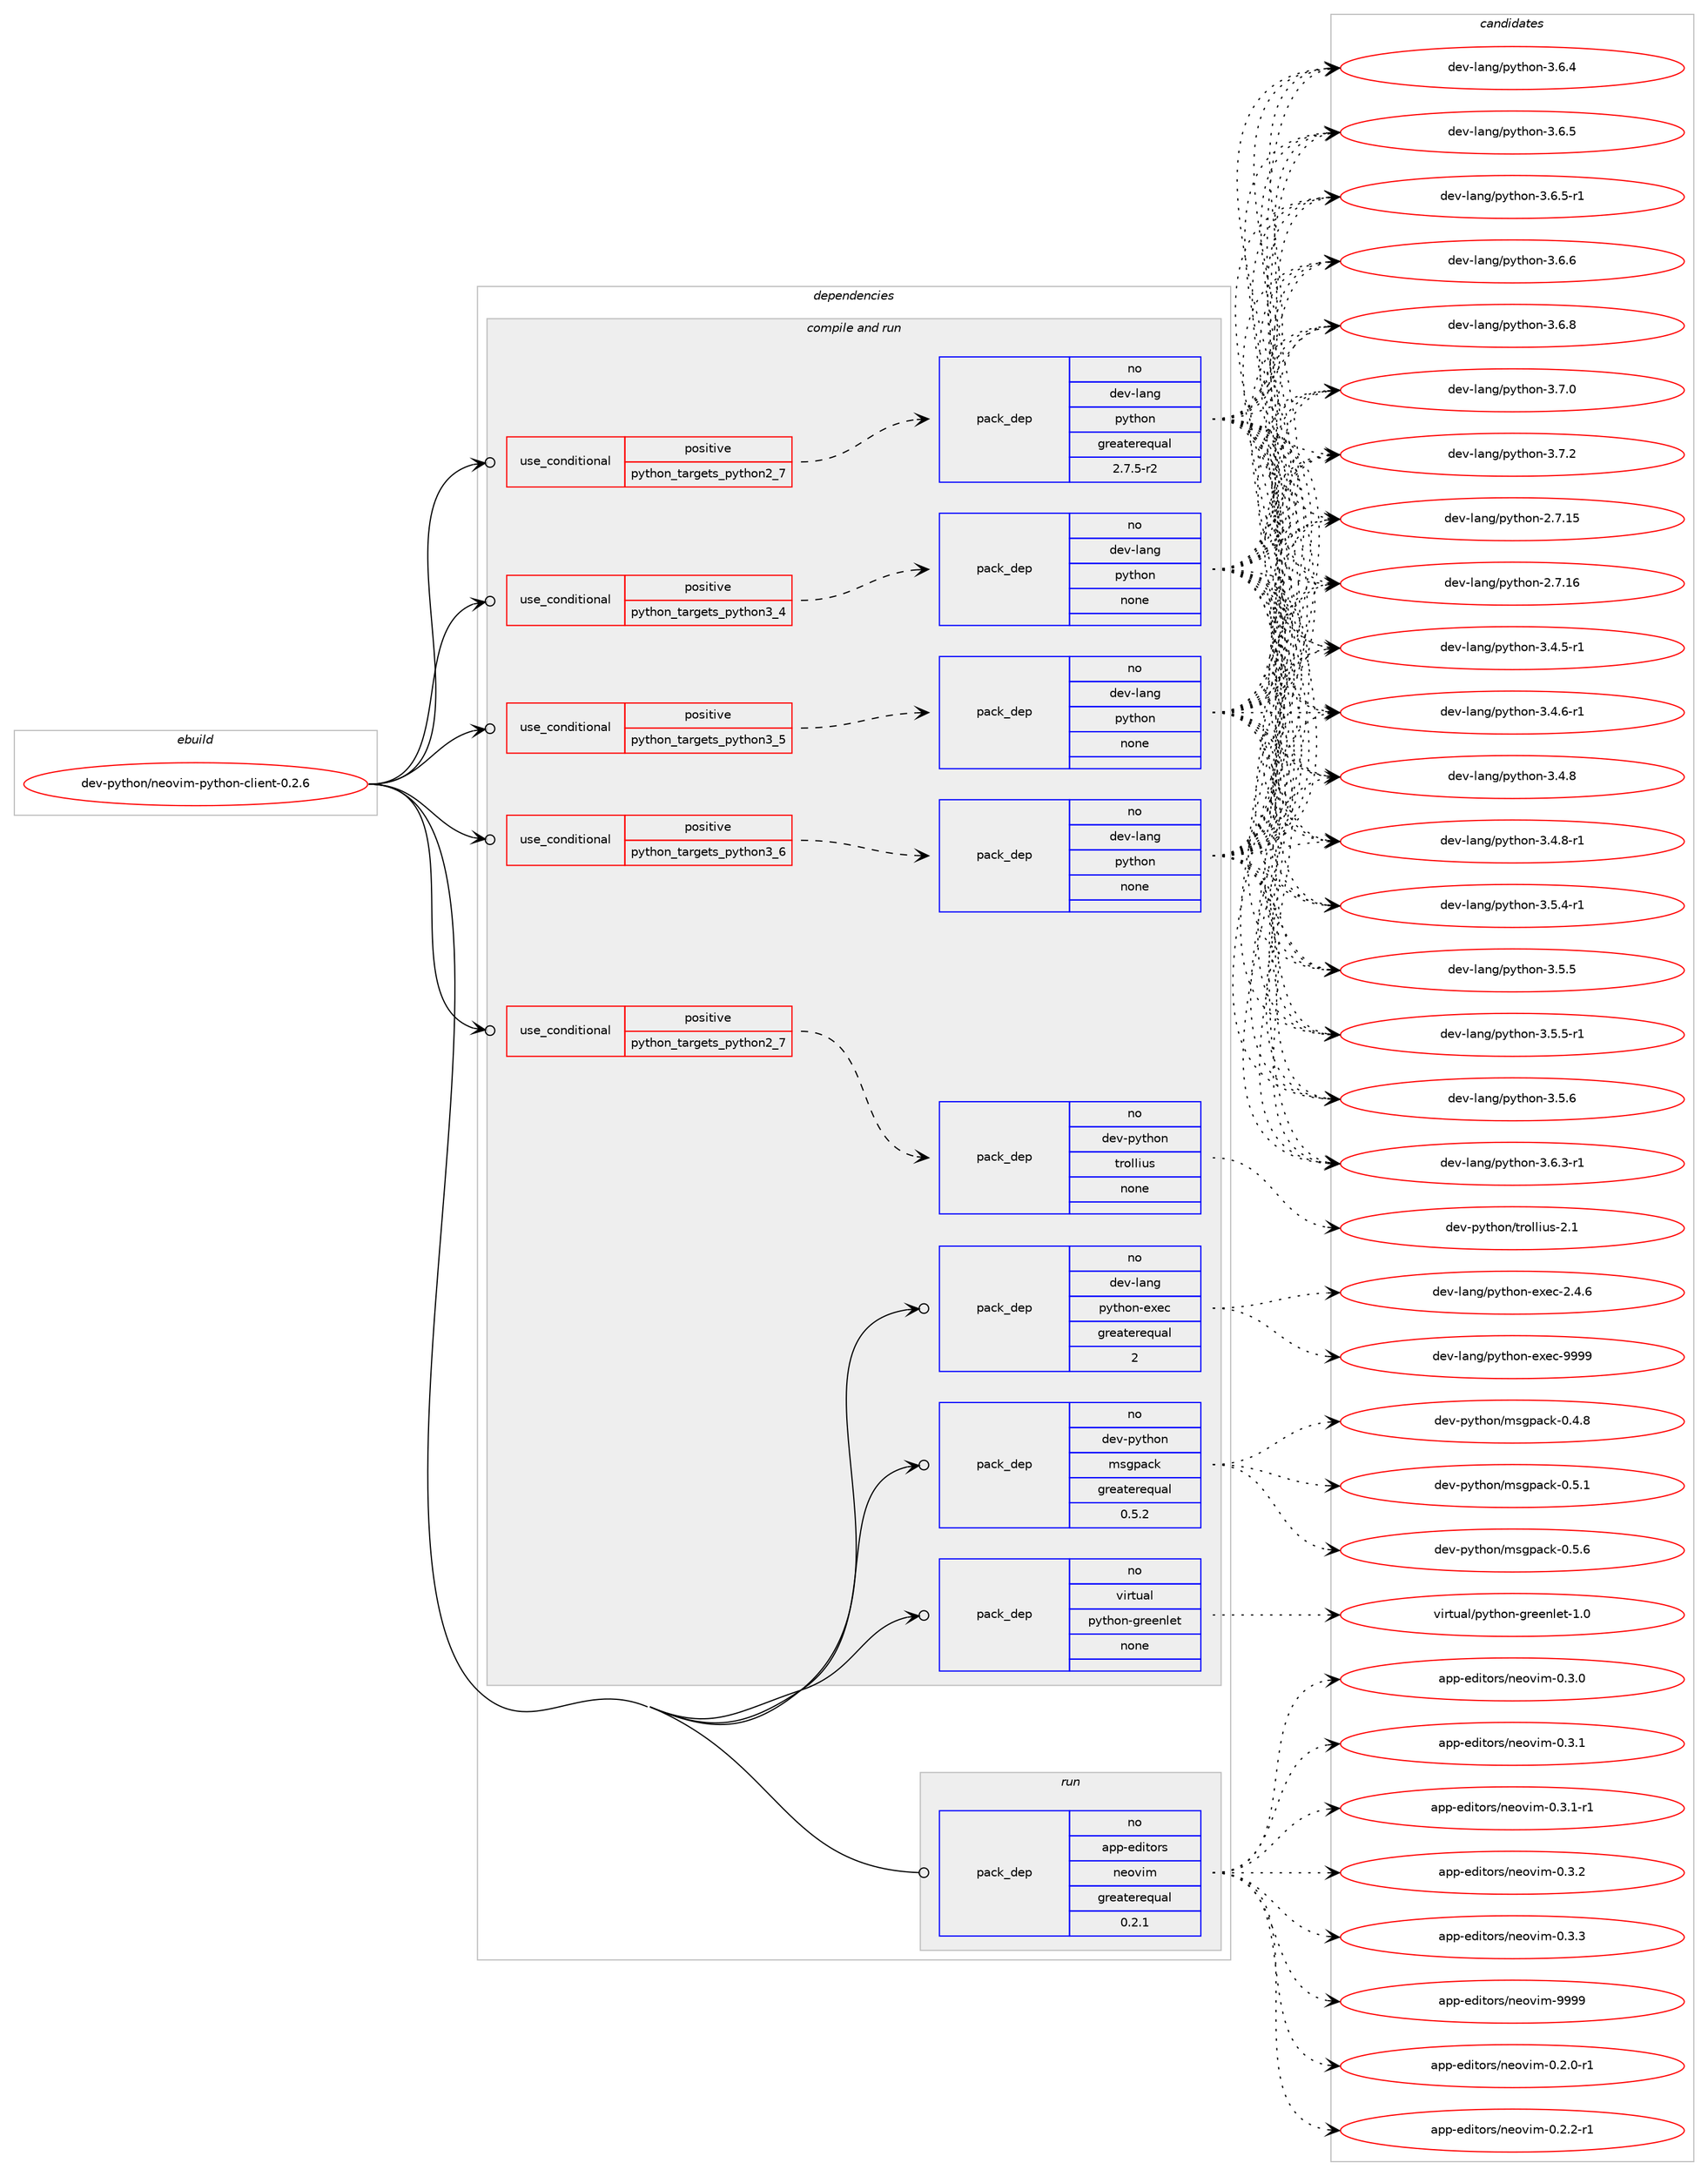 digraph prolog {

# *************
# Graph options
# *************

newrank=true;
concentrate=true;
compound=true;
graph [rankdir=LR,fontname=Helvetica,fontsize=10,ranksep=1.5];#, ranksep=2.5, nodesep=0.2];
edge  [arrowhead=vee];
node  [fontname=Helvetica,fontsize=10];

# **********
# The ebuild
# **********

subgraph cluster_leftcol {
color=gray;
rank=same;
label=<<i>ebuild</i>>;
id [label="dev-python/neovim-python-client-0.2.6", color=red, width=4, href="../dev-python/neovim-python-client-0.2.6.svg"];
}

# ****************
# The dependencies
# ****************

subgraph cluster_midcol {
color=gray;
label=<<i>dependencies</i>>;
subgraph cluster_compile {
fillcolor="#eeeeee";
style=filled;
label=<<i>compile</i>>;
}
subgraph cluster_compileandrun {
fillcolor="#eeeeee";
style=filled;
label=<<i>compile and run</i>>;
subgraph cond377980 {
dependency1420326 [label=<<TABLE BORDER="0" CELLBORDER="1" CELLSPACING="0" CELLPADDING="4"><TR><TD ROWSPAN="3" CELLPADDING="10">use_conditional</TD></TR><TR><TD>positive</TD></TR><TR><TD>python_targets_python2_7</TD></TR></TABLE>>, shape=none, color=red];
subgraph pack1019072 {
dependency1420327 [label=<<TABLE BORDER="0" CELLBORDER="1" CELLSPACING="0" CELLPADDING="4" WIDTH="220"><TR><TD ROWSPAN="6" CELLPADDING="30">pack_dep</TD></TR><TR><TD WIDTH="110">no</TD></TR><TR><TD>dev-lang</TD></TR><TR><TD>python</TD></TR><TR><TD>greaterequal</TD></TR><TR><TD>2.7.5-r2</TD></TR></TABLE>>, shape=none, color=blue];
}
dependency1420326:e -> dependency1420327:w [weight=20,style="dashed",arrowhead="vee"];
}
id:e -> dependency1420326:w [weight=20,style="solid",arrowhead="odotvee"];
subgraph cond377981 {
dependency1420328 [label=<<TABLE BORDER="0" CELLBORDER="1" CELLSPACING="0" CELLPADDING="4"><TR><TD ROWSPAN="3" CELLPADDING="10">use_conditional</TD></TR><TR><TD>positive</TD></TR><TR><TD>python_targets_python2_7</TD></TR></TABLE>>, shape=none, color=red];
subgraph pack1019073 {
dependency1420329 [label=<<TABLE BORDER="0" CELLBORDER="1" CELLSPACING="0" CELLPADDING="4" WIDTH="220"><TR><TD ROWSPAN="6" CELLPADDING="30">pack_dep</TD></TR><TR><TD WIDTH="110">no</TD></TR><TR><TD>dev-python</TD></TR><TR><TD>trollius</TD></TR><TR><TD>none</TD></TR><TR><TD></TD></TR></TABLE>>, shape=none, color=blue];
}
dependency1420328:e -> dependency1420329:w [weight=20,style="dashed",arrowhead="vee"];
}
id:e -> dependency1420328:w [weight=20,style="solid",arrowhead="odotvee"];
subgraph cond377982 {
dependency1420330 [label=<<TABLE BORDER="0" CELLBORDER="1" CELLSPACING="0" CELLPADDING="4"><TR><TD ROWSPAN="3" CELLPADDING="10">use_conditional</TD></TR><TR><TD>positive</TD></TR><TR><TD>python_targets_python3_4</TD></TR></TABLE>>, shape=none, color=red];
subgraph pack1019074 {
dependency1420331 [label=<<TABLE BORDER="0" CELLBORDER="1" CELLSPACING="0" CELLPADDING="4" WIDTH="220"><TR><TD ROWSPAN="6" CELLPADDING="30">pack_dep</TD></TR><TR><TD WIDTH="110">no</TD></TR><TR><TD>dev-lang</TD></TR><TR><TD>python</TD></TR><TR><TD>none</TD></TR><TR><TD></TD></TR></TABLE>>, shape=none, color=blue];
}
dependency1420330:e -> dependency1420331:w [weight=20,style="dashed",arrowhead="vee"];
}
id:e -> dependency1420330:w [weight=20,style="solid",arrowhead="odotvee"];
subgraph cond377983 {
dependency1420332 [label=<<TABLE BORDER="0" CELLBORDER="1" CELLSPACING="0" CELLPADDING="4"><TR><TD ROWSPAN="3" CELLPADDING="10">use_conditional</TD></TR><TR><TD>positive</TD></TR><TR><TD>python_targets_python3_5</TD></TR></TABLE>>, shape=none, color=red];
subgraph pack1019075 {
dependency1420333 [label=<<TABLE BORDER="0" CELLBORDER="1" CELLSPACING="0" CELLPADDING="4" WIDTH="220"><TR><TD ROWSPAN="6" CELLPADDING="30">pack_dep</TD></TR><TR><TD WIDTH="110">no</TD></TR><TR><TD>dev-lang</TD></TR><TR><TD>python</TD></TR><TR><TD>none</TD></TR><TR><TD></TD></TR></TABLE>>, shape=none, color=blue];
}
dependency1420332:e -> dependency1420333:w [weight=20,style="dashed",arrowhead="vee"];
}
id:e -> dependency1420332:w [weight=20,style="solid",arrowhead="odotvee"];
subgraph cond377984 {
dependency1420334 [label=<<TABLE BORDER="0" CELLBORDER="1" CELLSPACING="0" CELLPADDING="4"><TR><TD ROWSPAN="3" CELLPADDING="10">use_conditional</TD></TR><TR><TD>positive</TD></TR><TR><TD>python_targets_python3_6</TD></TR></TABLE>>, shape=none, color=red];
subgraph pack1019076 {
dependency1420335 [label=<<TABLE BORDER="0" CELLBORDER="1" CELLSPACING="0" CELLPADDING="4" WIDTH="220"><TR><TD ROWSPAN="6" CELLPADDING="30">pack_dep</TD></TR><TR><TD WIDTH="110">no</TD></TR><TR><TD>dev-lang</TD></TR><TR><TD>python</TD></TR><TR><TD>none</TD></TR><TR><TD></TD></TR></TABLE>>, shape=none, color=blue];
}
dependency1420334:e -> dependency1420335:w [weight=20,style="dashed",arrowhead="vee"];
}
id:e -> dependency1420334:w [weight=20,style="solid",arrowhead="odotvee"];
subgraph pack1019077 {
dependency1420336 [label=<<TABLE BORDER="0" CELLBORDER="1" CELLSPACING="0" CELLPADDING="4" WIDTH="220"><TR><TD ROWSPAN="6" CELLPADDING="30">pack_dep</TD></TR><TR><TD WIDTH="110">no</TD></TR><TR><TD>dev-lang</TD></TR><TR><TD>python-exec</TD></TR><TR><TD>greaterequal</TD></TR><TR><TD>2</TD></TR></TABLE>>, shape=none, color=blue];
}
id:e -> dependency1420336:w [weight=20,style="solid",arrowhead="odotvee"];
subgraph pack1019078 {
dependency1420337 [label=<<TABLE BORDER="0" CELLBORDER="1" CELLSPACING="0" CELLPADDING="4" WIDTH="220"><TR><TD ROWSPAN="6" CELLPADDING="30">pack_dep</TD></TR><TR><TD WIDTH="110">no</TD></TR><TR><TD>dev-python</TD></TR><TR><TD>msgpack</TD></TR><TR><TD>greaterequal</TD></TR><TR><TD>0.5.2</TD></TR></TABLE>>, shape=none, color=blue];
}
id:e -> dependency1420337:w [weight=20,style="solid",arrowhead="odotvee"];
subgraph pack1019079 {
dependency1420338 [label=<<TABLE BORDER="0" CELLBORDER="1" CELLSPACING="0" CELLPADDING="4" WIDTH="220"><TR><TD ROWSPAN="6" CELLPADDING="30">pack_dep</TD></TR><TR><TD WIDTH="110">no</TD></TR><TR><TD>virtual</TD></TR><TR><TD>python-greenlet</TD></TR><TR><TD>none</TD></TR><TR><TD></TD></TR></TABLE>>, shape=none, color=blue];
}
id:e -> dependency1420338:w [weight=20,style="solid",arrowhead="odotvee"];
}
subgraph cluster_run {
fillcolor="#eeeeee";
style=filled;
label=<<i>run</i>>;
subgraph pack1019080 {
dependency1420339 [label=<<TABLE BORDER="0" CELLBORDER="1" CELLSPACING="0" CELLPADDING="4" WIDTH="220"><TR><TD ROWSPAN="6" CELLPADDING="30">pack_dep</TD></TR><TR><TD WIDTH="110">no</TD></TR><TR><TD>app-editors</TD></TR><TR><TD>neovim</TD></TR><TR><TD>greaterequal</TD></TR><TR><TD>0.2.1</TD></TR></TABLE>>, shape=none, color=blue];
}
id:e -> dependency1420339:w [weight=20,style="solid",arrowhead="odot"];
}
}

# **************
# The candidates
# **************

subgraph cluster_choices {
rank=same;
color=gray;
label=<<i>candidates</i>>;

subgraph choice1019072 {
color=black;
nodesep=1;
choice10010111845108971101034711212111610411111045504655464953 [label="dev-lang/python-2.7.15", color=red, width=4,href="../dev-lang/python-2.7.15.svg"];
choice10010111845108971101034711212111610411111045504655464954 [label="dev-lang/python-2.7.16", color=red, width=4,href="../dev-lang/python-2.7.16.svg"];
choice1001011184510897110103471121211161041111104551465246534511449 [label="dev-lang/python-3.4.5-r1", color=red, width=4,href="../dev-lang/python-3.4.5-r1.svg"];
choice1001011184510897110103471121211161041111104551465246544511449 [label="dev-lang/python-3.4.6-r1", color=red, width=4,href="../dev-lang/python-3.4.6-r1.svg"];
choice100101118451089711010347112121116104111110455146524656 [label="dev-lang/python-3.4.8", color=red, width=4,href="../dev-lang/python-3.4.8.svg"];
choice1001011184510897110103471121211161041111104551465246564511449 [label="dev-lang/python-3.4.8-r1", color=red, width=4,href="../dev-lang/python-3.4.8-r1.svg"];
choice1001011184510897110103471121211161041111104551465346524511449 [label="dev-lang/python-3.5.4-r1", color=red, width=4,href="../dev-lang/python-3.5.4-r1.svg"];
choice100101118451089711010347112121116104111110455146534653 [label="dev-lang/python-3.5.5", color=red, width=4,href="../dev-lang/python-3.5.5.svg"];
choice1001011184510897110103471121211161041111104551465346534511449 [label="dev-lang/python-3.5.5-r1", color=red, width=4,href="../dev-lang/python-3.5.5-r1.svg"];
choice100101118451089711010347112121116104111110455146534654 [label="dev-lang/python-3.5.6", color=red, width=4,href="../dev-lang/python-3.5.6.svg"];
choice1001011184510897110103471121211161041111104551465446514511449 [label="dev-lang/python-3.6.3-r1", color=red, width=4,href="../dev-lang/python-3.6.3-r1.svg"];
choice100101118451089711010347112121116104111110455146544652 [label="dev-lang/python-3.6.4", color=red, width=4,href="../dev-lang/python-3.6.4.svg"];
choice100101118451089711010347112121116104111110455146544653 [label="dev-lang/python-3.6.5", color=red, width=4,href="../dev-lang/python-3.6.5.svg"];
choice1001011184510897110103471121211161041111104551465446534511449 [label="dev-lang/python-3.6.5-r1", color=red, width=4,href="../dev-lang/python-3.6.5-r1.svg"];
choice100101118451089711010347112121116104111110455146544654 [label="dev-lang/python-3.6.6", color=red, width=4,href="../dev-lang/python-3.6.6.svg"];
choice100101118451089711010347112121116104111110455146544656 [label="dev-lang/python-3.6.8", color=red, width=4,href="../dev-lang/python-3.6.8.svg"];
choice100101118451089711010347112121116104111110455146554648 [label="dev-lang/python-3.7.0", color=red, width=4,href="../dev-lang/python-3.7.0.svg"];
choice100101118451089711010347112121116104111110455146554650 [label="dev-lang/python-3.7.2", color=red, width=4,href="../dev-lang/python-3.7.2.svg"];
dependency1420327:e -> choice10010111845108971101034711212111610411111045504655464953:w [style=dotted,weight="100"];
dependency1420327:e -> choice10010111845108971101034711212111610411111045504655464954:w [style=dotted,weight="100"];
dependency1420327:e -> choice1001011184510897110103471121211161041111104551465246534511449:w [style=dotted,weight="100"];
dependency1420327:e -> choice1001011184510897110103471121211161041111104551465246544511449:w [style=dotted,weight="100"];
dependency1420327:e -> choice100101118451089711010347112121116104111110455146524656:w [style=dotted,weight="100"];
dependency1420327:e -> choice1001011184510897110103471121211161041111104551465246564511449:w [style=dotted,weight="100"];
dependency1420327:e -> choice1001011184510897110103471121211161041111104551465346524511449:w [style=dotted,weight="100"];
dependency1420327:e -> choice100101118451089711010347112121116104111110455146534653:w [style=dotted,weight="100"];
dependency1420327:e -> choice1001011184510897110103471121211161041111104551465346534511449:w [style=dotted,weight="100"];
dependency1420327:e -> choice100101118451089711010347112121116104111110455146534654:w [style=dotted,weight="100"];
dependency1420327:e -> choice1001011184510897110103471121211161041111104551465446514511449:w [style=dotted,weight="100"];
dependency1420327:e -> choice100101118451089711010347112121116104111110455146544652:w [style=dotted,weight="100"];
dependency1420327:e -> choice100101118451089711010347112121116104111110455146544653:w [style=dotted,weight="100"];
dependency1420327:e -> choice1001011184510897110103471121211161041111104551465446534511449:w [style=dotted,weight="100"];
dependency1420327:e -> choice100101118451089711010347112121116104111110455146544654:w [style=dotted,weight="100"];
dependency1420327:e -> choice100101118451089711010347112121116104111110455146544656:w [style=dotted,weight="100"];
dependency1420327:e -> choice100101118451089711010347112121116104111110455146554648:w [style=dotted,weight="100"];
dependency1420327:e -> choice100101118451089711010347112121116104111110455146554650:w [style=dotted,weight="100"];
}
subgraph choice1019073 {
color=black;
nodesep=1;
choice100101118451121211161041111104711611411110810810511711545504649 [label="dev-python/trollius-2.1", color=red, width=4,href="../dev-python/trollius-2.1.svg"];
dependency1420329:e -> choice100101118451121211161041111104711611411110810810511711545504649:w [style=dotted,weight="100"];
}
subgraph choice1019074 {
color=black;
nodesep=1;
choice10010111845108971101034711212111610411111045504655464953 [label="dev-lang/python-2.7.15", color=red, width=4,href="../dev-lang/python-2.7.15.svg"];
choice10010111845108971101034711212111610411111045504655464954 [label="dev-lang/python-2.7.16", color=red, width=4,href="../dev-lang/python-2.7.16.svg"];
choice1001011184510897110103471121211161041111104551465246534511449 [label="dev-lang/python-3.4.5-r1", color=red, width=4,href="../dev-lang/python-3.4.5-r1.svg"];
choice1001011184510897110103471121211161041111104551465246544511449 [label="dev-lang/python-3.4.6-r1", color=red, width=4,href="../dev-lang/python-3.4.6-r1.svg"];
choice100101118451089711010347112121116104111110455146524656 [label="dev-lang/python-3.4.8", color=red, width=4,href="../dev-lang/python-3.4.8.svg"];
choice1001011184510897110103471121211161041111104551465246564511449 [label="dev-lang/python-3.4.8-r1", color=red, width=4,href="../dev-lang/python-3.4.8-r1.svg"];
choice1001011184510897110103471121211161041111104551465346524511449 [label="dev-lang/python-3.5.4-r1", color=red, width=4,href="../dev-lang/python-3.5.4-r1.svg"];
choice100101118451089711010347112121116104111110455146534653 [label="dev-lang/python-3.5.5", color=red, width=4,href="../dev-lang/python-3.5.5.svg"];
choice1001011184510897110103471121211161041111104551465346534511449 [label="dev-lang/python-3.5.5-r1", color=red, width=4,href="../dev-lang/python-3.5.5-r1.svg"];
choice100101118451089711010347112121116104111110455146534654 [label="dev-lang/python-3.5.6", color=red, width=4,href="../dev-lang/python-3.5.6.svg"];
choice1001011184510897110103471121211161041111104551465446514511449 [label="dev-lang/python-3.6.3-r1", color=red, width=4,href="../dev-lang/python-3.6.3-r1.svg"];
choice100101118451089711010347112121116104111110455146544652 [label="dev-lang/python-3.6.4", color=red, width=4,href="../dev-lang/python-3.6.4.svg"];
choice100101118451089711010347112121116104111110455146544653 [label="dev-lang/python-3.6.5", color=red, width=4,href="../dev-lang/python-3.6.5.svg"];
choice1001011184510897110103471121211161041111104551465446534511449 [label="dev-lang/python-3.6.5-r1", color=red, width=4,href="../dev-lang/python-3.6.5-r1.svg"];
choice100101118451089711010347112121116104111110455146544654 [label="dev-lang/python-3.6.6", color=red, width=4,href="../dev-lang/python-3.6.6.svg"];
choice100101118451089711010347112121116104111110455146544656 [label="dev-lang/python-3.6.8", color=red, width=4,href="../dev-lang/python-3.6.8.svg"];
choice100101118451089711010347112121116104111110455146554648 [label="dev-lang/python-3.7.0", color=red, width=4,href="../dev-lang/python-3.7.0.svg"];
choice100101118451089711010347112121116104111110455146554650 [label="dev-lang/python-3.7.2", color=red, width=4,href="../dev-lang/python-3.7.2.svg"];
dependency1420331:e -> choice10010111845108971101034711212111610411111045504655464953:w [style=dotted,weight="100"];
dependency1420331:e -> choice10010111845108971101034711212111610411111045504655464954:w [style=dotted,weight="100"];
dependency1420331:e -> choice1001011184510897110103471121211161041111104551465246534511449:w [style=dotted,weight="100"];
dependency1420331:e -> choice1001011184510897110103471121211161041111104551465246544511449:w [style=dotted,weight="100"];
dependency1420331:e -> choice100101118451089711010347112121116104111110455146524656:w [style=dotted,weight="100"];
dependency1420331:e -> choice1001011184510897110103471121211161041111104551465246564511449:w [style=dotted,weight="100"];
dependency1420331:e -> choice1001011184510897110103471121211161041111104551465346524511449:w [style=dotted,weight="100"];
dependency1420331:e -> choice100101118451089711010347112121116104111110455146534653:w [style=dotted,weight="100"];
dependency1420331:e -> choice1001011184510897110103471121211161041111104551465346534511449:w [style=dotted,weight="100"];
dependency1420331:e -> choice100101118451089711010347112121116104111110455146534654:w [style=dotted,weight="100"];
dependency1420331:e -> choice1001011184510897110103471121211161041111104551465446514511449:w [style=dotted,weight="100"];
dependency1420331:e -> choice100101118451089711010347112121116104111110455146544652:w [style=dotted,weight="100"];
dependency1420331:e -> choice100101118451089711010347112121116104111110455146544653:w [style=dotted,weight="100"];
dependency1420331:e -> choice1001011184510897110103471121211161041111104551465446534511449:w [style=dotted,weight="100"];
dependency1420331:e -> choice100101118451089711010347112121116104111110455146544654:w [style=dotted,weight="100"];
dependency1420331:e -> choice100101118451089711010347112121116104111110455146544656:w [style=dotted,weight="100"];
dependency1420331:e -> choice100101118451089711010347112121116104111110455146554648:w [style=dotted,weight="100"];
dependency1420331:e -> choice100101118451089711010347112121116104111110455146554650:w [style=dotted,weight="100"];
}
subgraph choice1019075 {
color=black;
nodesep=1;
choice10010111845108971101034711212111610411111045504655464953 [label="dev-lang/python-2.7.15", color=red, width=4,href="../dev-lang/python-2.7.15.svg"];
choice10010111845108971101034711212111610411111045504655464954 [label="dev-lang/python-2.7.16", color=red, width=4,href="../dev-lang/python-2.7.16.svg"];
choice1001011184510897110103471121211161041111104551465246534511449 [label="dev-lang/python-3.4.5-r1", color=red, width=4,href="../dev-lang/python-3.4.5-r1.svg"];
choice1001011184510897110103471121211161041111104551465246544511449 [label="dev-lang/python-3.4.6-r1", color=red, width=4,href="../dev-lang/python-3.4.6-r1.svg"];
choice100101118451089711010347112121116104111110455146524656 [label="dev-lang/python-3.4.8", color=red, width=4,href="../dev-lang/python-3.4.8.svg"];
choice1001011184510897110103471121211161041111104551465246564511449 [label="dev-lang/python-3.4.8-r1", color=red, width=4,href="../dev-lang/python-3.4.8-r1.svg"];
choice1001011184510897110103471121211161041111104551465346524511449 [label="dev-lang/python-3.5.4-r1", color=red, width=4,href="../dev-lang/python-3.5.4-r1.svg"];
choice100101118451089711010347112121116104111110455146534653 [label="dev-lang/python-3.5.5", color=red, width=4,href="../dev-lang/python-3.5.5.svg"];
choice1001011184510897110103471121211161041111104551465346534511449 [label="dev-lang/python-3.5.5-r1", color=red, width=4,href="../dev-lang/python-3.5.5-r1.svg"];
choice100101118451089711010347112121116104111110455146534654 [label="dev-lang/python-3.5.6", color=red, width=4,href="../dev-lang/python-3.5.6.svg"];
choice1001011184510897110103471121211161041111104551465446514511449 [label="dev-lang/python-3.6.3-r1", color=red, width=4,href="../dev-lang/python-3.6.3-r1.svg"];
choice100101118451089711010347112121116104111110455146544652 [label="dev-lang/python-3.6.4", color=red, width=4,href="../dev-lang/python-3.6.4.svg"];
choice100101118451089711010347112121116104111110455146544653 [label="dev-lang/python-3.6.5", color=red, width=4,href="../dev-lang/python-3.6.5.svg"];
choice1001011184510897110103471121211161041111104551465446534511449 [label="dev-lang/python-3.6.5-r1", color=red, width=4,href="../dev-lang/python-3.6.5-r1.svg"];
choice100101118451089711010347112121116104111110455146544654 [label="dev-lang/python-3.6.6", color=red, width=4,href="../dev-lang/python-3.6.6.svg"];
choice100101118451089711010347112121116104111110455146544656 [label="dev-lang/python-3.6.8", color=red, width=4,href="../dev-lang/python-3.6.8.svg"];
choice100101118451089711010347112121116104111110455146554648 [label="dev-lang/python-3.7.0", color=red, width=4,href="../dev-lang/python-3.7.0.svg"];
choice100101118451089711010347112121116104111110455146554650 [label="dev-lang/python-3.7.2", color=red, width=4,href="../dev-lang/python-3.7.2.svg"];
dependency1420333:e -> choice10010111845108971101034711212111610411111045504655464953:w [style=dotted,weight="100"];
dependency1420333:e -> choice10010111845108971101034711212111610411111045504655464954:w [style=dotted,weight="100"];
dependency1420333:e -> choice1001011184510897110103471121211161041111104551465246534511449:w [style=dotted,weight="100"];
dependency1420333:e -> choice1001011184510897110103471121211161041111104551465246544511449:w [style=dotted,weight="100"];
dependency1420333:e -> choice100101118451089711010347112121116104111110455146524656:w [style=dotted,weight="100"];
dependency1420333:e -> choice1001011184510897110103471121211161041111104551465246564511449:w [style=dotted,weight="100"];
dependency1420333:e -> choice1001011184510897110103471121211161041111104551465346524511449:w [style=dotted,weight="100"];
dependency1420333:e -> choice100101118451089711010347112121116104111110455146534653:w [style=dotted,weight="100"];
dependency1420333:e -> choice1001011184510897110103471121211161041111104551465346534511449:w [style=dotted,weight="100"];
dependency1420333:e -> choice100101118451089711010347112121116104111110455146534654:w [style=dotted,weight="100"];
dependency1420333:e -> choice1001011184510897110103471121211161041111104551465446514511449:w [style=dotted,weight="100"];
dependency1420333:e -> choice100101118451089711010347112121116104111110455146544652:w [style=dotted,weight="100"];
dependency1420333:e -> choice100101118451089711010347112121116104111110455146544653:w [style=dotted,weight="100"];
dependency1420333:e -> choice1001011184510897110103471121211161041111104551465446534511449:w [style=dotted,weight="100"];
dependency1420333:e -> choice100101118451089711010347112121116104111110455146544654:w [style=dotted,weight="100"];
dependency1420333:e -> choice100101118451089711010347112121116104111110455146544656:w [style=dotted,weight="100"];
dependency1420333:e -> choice100101118451089711010347112121116104111110455146554648:w [style=dotted,weight="100"];
dependency1420333:e -> choice100101118451089711010347112121116104111110455146554650:w [style=dotted,weight="100"];
}
subgraph choice1019076 {
color=black;
nodesep=1;
choice10010111845108971101034711212111610411111045504655464953 [label="dev-lang/python-2.7.15", color=red, width=4,href="../dev-lang/python-2.7.15.svg"];
choice10010111845108971101034711212111610411111045504655464954 [label="dev-lang/python-2.7.16", color=red, width=4,href="../dev-lang/python-2.7.16.svg"];
choice1001011184510897110103471121211161041111104551465246534511449 [label="dev-lang/python-3.4.5-r1", color=red, width=4,href="../dev-lang/python-3.4.5-r1.svg"];
choice1001011184510897110103471121211161041111104551465246544511449 [label="dev-lang/python-3.4.6-r1", color=red, width=4,href="../dev-lang/python-3.4.6-r1.svg"];
choice100101118451089711010347112121116104111110455146524656 [label="dev-lang/python-3.4.8", color=red, width=4,href="../dev-lang/python-3.4.8.svg"];
choice1001011184510897110103471121211161041111104551465246564511449 [label="dev-lang/python-3.4.8-r1", color=red, width=4,href="../dev-lang/python-3.4.8-r1.svg"];
choice1001011184510897110103471121211161041111104551465346524511449 [label="dev-lang/python-3.5.4-r1", color=red, width=4,href="../dev-lang/python-3.5.4-r1.svg"];
choice100101118451089711010347112121116104111110455146534653 [label="dev-lang/python-3.5.5", color=red, width=4,href="../dev-lang/python-3.5.5.svg"];
choice1001011184510897110103471121211161041111104551465346534511449 [label="dev-lang/python-3.5.5-r1", color=red, width=4,href="../dev-lang/python-3.5.5-r1.svg"];
choice100101118451089711010347112121116104111110455146534654 [label="dev-lang/python-3.5.6", color=red, width=4,href="../dev-lang/python-3.5.6.svg"];
choice1001011184510897110103471121211161041111104551465446514511449 [label="dev-lang/python-3.6.3-r1", color=red, width=4,href="../dev-lang/python-3.6.3-r1.svg"];
choice100101118451089711010347112121116104111110455146544652 [label="dev-lang/python-3.6.4", color=red, width=4,href="../dev-lang/python-3.6.4.svg"];
choice100101118451089711010347112121116104111110455146544653 [label="dev-lang/python-3.6.5", color=red, width=4,href="../dev-lang/python-3.6.5.svg"];
choice1001011184510897110103471121211161041111104551465446534511449 [label="dev-lang/python-3.6.5-r1", color=red, width=4,href="../dev-lang/python-3.6.5-r1.svg"];
choice100101118451089711010347112121116104111110455146544654 [label="dev-lang/python-3.6.6", color=red, width=4,href="../dev-lang/python-3.6.6.svg"];
choice100101118451089711010347112121116104111110455146544656 [label="dev-lang/python-3.6.8", color=red, width=4,href="../dev-lang/python-3.6.8.svg"];
choice100101118451089711010347112121116104111110455146554648 [label="dev-lang/python-3.7.0", color=red, width=4,href="../dev-lang/python-3.7.0.svg"];
choice100101118451089711010347112121116104111110455146554650 [label="dev-lang/python-3.7.2", color=red, width=4,href="../dev-lang/python-3.7.2.svg"];
dependency1420335:e -> choice10010111845108971101034711212111610411111045504655464953:w [style=dotted,weight="100"];
dependency1420335:e -> choice10010111845108971101034711212111610411111045504655464954:w [style=dotted,weight="100"];
dependency1420335:e -> choice1001011184510897110103471121211161041111104551465246534511449:w [style=dotted,weight="100"];
dependency1420335:e -> choice1001011184510897110103471121211161041111104551465246544511449:w [style=dotted,weight="100"];
dependency1420335:e -> choice100101118451089711010347112121116104111110455146524656:w [style=dotted,weight="100"];
dependency1420335:e -> choice1001011184510897110103471121211161041111104551465246564511449:w [style=dotted,weight="100"];
dependency1420335:e -> choice1001011184510897110103471121211161041111104551465346524511449:w [style=dotted,weight="100"];
dependency1420335:e -> choice100101118451089711010347112121116104111110455146534653:w [style=dotted,weight="100"];
dependency1420335:e -> choice1001011184510897110103471121211161041111104551465346534511449:w [style=dotted,weight="100"];
dependency1420335:e -> choice100101118451089711010347112121116104111110455146534654:w [style=dotted,weight="100"];
dependency1420335:e -> choice1001011184510897110103471121211161041111104551465446514511449:w [style=dotted,weight="100"];
dependency1420335:e -> choice100101118451089711010347112121116104111110455146544652:w [style=dotted,weight="100"];
dependency1420335:e -> choice100101118451089711010347112121116104111110455146544653:w [style=dotted,weight="100"];
dependency1420335:e -> choice1001011184510897110103471121211161041111104551465446534511449:w [style=dotted,weight="100"];
dependency1420335:e -> choice100101118451089711010347112121116104111110455146544654:w [style=dotted,weight="100"];
dependency1420335:e -> choice100101118451089711010347112121116104111110455146544656:w [style=dotted,weight="100"];
dependency1420335:e -> choice100101118451089711010347112121116104111110455146554648:w [style=dotted,weight="100"];
dependency1420335:e -> choice100101118451089711010347112121116104111110455146554650:w [style=dotted,weight="100"];
}
subgraph choice1019077 {
color=black;
nodesep=1;
choice1001011184510897110103471121211161041111104510112010199455046524654 [label="dev-lang/python-exec-2.4.6", color=red, width=4,href="../dev-lang/python-exec-2.4.6.svg"];
choice10010111845108971101034711212111610411111045101120101994557575757 [label="dev-lang/python-exec-9999", color=red, width=4,href="../dev-lang/python-exec-9999.svg"];
dependency1420336:e -> choice1001011184510897110103471121211161041111104510112010199455046524654:w [style=dotted,weight="100"];
dependency1420336:e -> choice10010111845108971101034711212111610411111045101120101994557575757:w [style=dotted,weight="100"];
}
subgraph choice1019078 {
color=black;
nodesep=1;
choice10010111845112121116104111110471091151031129799107454846524656 [label="dev-python/msgpack-0.4.8", color=red, width=4,href="../dev-python/msgpack-0.4.8.svg"];
choice10010111845112121116104111110471091151031129799107454846534649 [label="dev-python/msgpack-0.5.1", color=red, width=4,href="../dev-python/msgpack-0.5.1.svg"];
choice10010111845112121116104111110471091151031129799107454846534654 [label="dev-python/msgpack-0.5.6", color=red, width=4,href="../dev-python/msgpack-0.5.6.svg"];
dependency1420337:e -> choice10010111845112121116104111110471091151031129799107454846524656:w [style=dotted,weight="100"];
dependency1420337:e -> choice10010111845112121116104111110471091151031129799107454846534649:w [style=dotted,weight="100"];
dependency1420337:e -> choice10010111845112121116104111110471091151031129799107454846534654:w [style=dotted,weight="100"];
}
subgraph choice1019079 {
color=black;
nodesep=1;
choice11810511411611797108471121211161041111104510311410110111010810111645494648 [label="virtual/python-greenlet-1.0", color=red, width=4,href="../virtual/python-greenlet-1.0.svg"];
dependency1420338:e -> choice11810511411611797108471121211161041111104510311410110111010810111645494648:w [style=dotted,weight="100"];
}
subgraph choice1019080 {
color=black;
nodesep=1;
choice9711211245101100105116111114115471101011111181051094548465046484511449 [label="app-editors/neovim-0.2.0-r1", color=red, width=4,href="../app-editors/neovim-0.2.0-r1.svg"];
choice9711211245101100105116111114115471101011111181051094548465046504511449 [label="app-editors/neovim-0.2.2-r1", color=red, width=4,href="../app-editors/neovim-0.2.2-r1.svg"];
choice971121124510110010511611111411547110101111118105109454846514648 [label="app-editors/neovim-0.3.0", color=red, width=4,href="../app-editors/neovim-0.3.0.svg"];
choice971121124510110010511611111411547110101111118105109454846514649 [label="app-editors/neovim-0.3.1", color=red, width=4,href="../app-editors/neovim-0.3.1.svg"];
choice9711211245101100105116111114115471101011111181051094548465146494511449 [label="app-editors/neovim-0.3.1-r1", color=red, width=4,href="../app-editors/neovim-0.3.1-r1.svg"];
choice971121124510110010511611111411547110101111118105109454846514650 [label="app-editors/neovim-0.3.2", color=red, width=4,href="../app-editors/neovim-0.3.2.svg"];
choice971121124510110010511611111411547110101111118105109454846514651 [label="app-editors/neovim-0.3.3", color=red, width=4,href="../app-editors/neovim-0.3.3.svg"];
choice9711211245101100105116111114115471101011111181051094557575757 [label="app-editors/neovim-9999", color=red, width=4,href="../app-editors/neovim-9999.svg"];
dependency1420339:e -> choice9711211245101100105116111114115471101011111181051094548465046484511449:w [style=dotted,weight="100"];
dependency1420339:e -> choice9711211245101100105116111114115471101011111181051094548465046504511449:w [style=dotted,weight="100"];
dependency1420339:e -> choice971121124510110010511611111411547110101111118105109454846514648:w [style=dotted,weight="100"];
dependency1420339:e -> choice971121124510110010511611111411547110101111118105109454846514649:w [style=dotted,weight="100"];
dependency1420339:e -> choice9711211245101100105116111114115471101011111181051094548465146494511449:w [style=dotted,weight="100"];
dependency1420339:e -> choice971121124510110010511611111411547110101111118105109454846514650:w [style=dotted,weight="100"];
dependency1420339:e -> choice971121124510110010511611111411547110101111118105109454846514651:w [style=dotted,weight="100"];
dependency1420339:e -> choice9711211245101100105116111114115471101011111181051094557575757:w [style=dotted,weight="100"];
}
}

}
